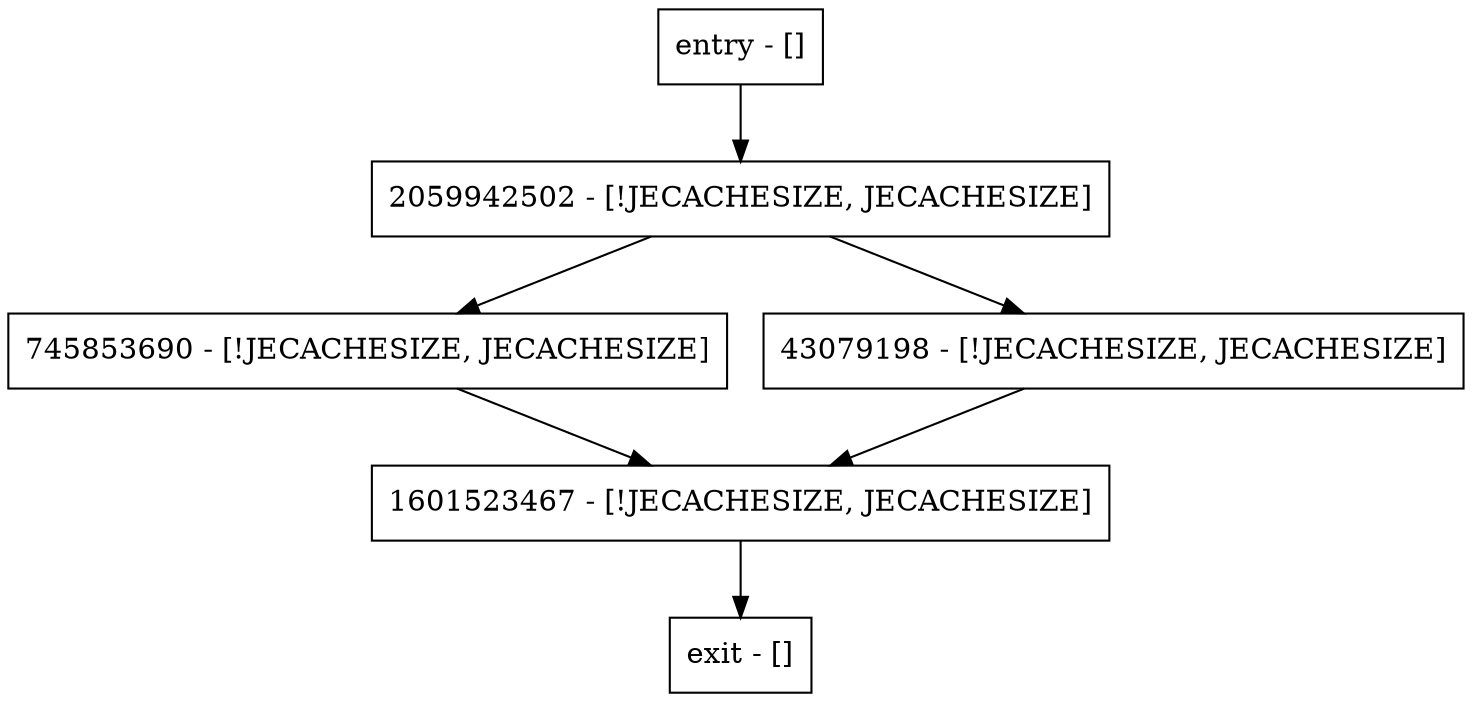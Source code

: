 digraph computeLsnOverhead {
node [shape=record];
entry [label="entry - []"];
exit [label="exit - []"];
745853690 [label="745853690 - [!JECACHESIZE, JECACHESIZE]"];
2059942502 [label="2059942502 - [!JECACHESIZE, JECACHESIZE]"];
1601523467 [label="1601523467 - [!JECACHESIZE, JECACHESIZE]"];
43079198 [label="43079198 - [!JECACHESIZE, JECACHESIZE]"];
entry;
exit;
entry -> 2059942502;
745853690 -> 1601523467;
2059942502 -> 745853690;
2059942502 -> 43079198;
1601523467 -> exit;
43079198 -> 1601523467;
}
